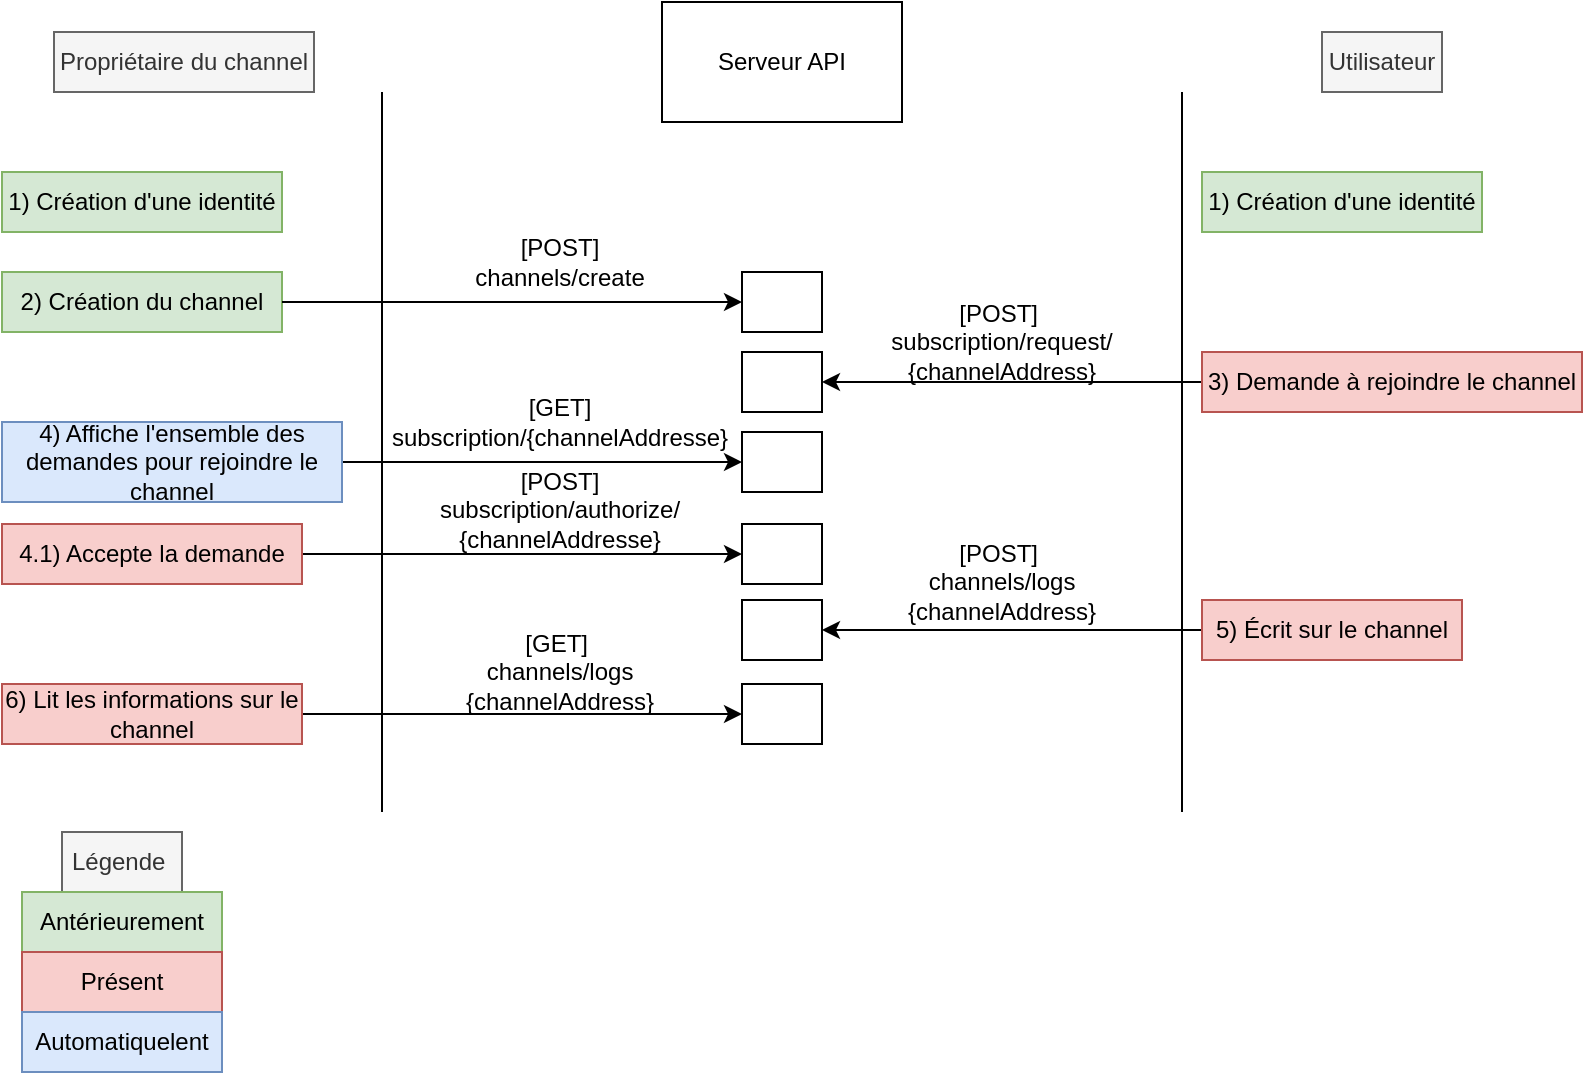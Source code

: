 <mxfile version="20.1.3" type="github">
  <diagram id="--iaB-y_NHMg3qrDVLHC" name="Page-1">
    <mxGraphModel dx="1422" dy="762" grid="1" gridSize="10" guides="1" tooltips="1" connect="1" arrows="1" fold="1" page="1" pageScale="1" pageWidth="827" pageHeight="600" math="0" shadow="0">
      <root>
        <mxCell id="0" />
        <mxCell id="1" parent="0" />
        <mxCell id="Yeih-XUbQKEbiGGxzSD3-2" value="Propriétaire du channel" style="text;html=1;strokeColor=#666666;fillColor=#f5f5f5;align=center;verticalAlign=middle;whiteSpace=wrap;rounded=0;fontColor=#333333;" vertex="1" parent="1">
          <mxGeometry x="27" y="15" width="130" height="30" as="geometry" />
        </mxCell>
        <mxCell id="Yeih-XUbQKEbiGGxzSD3-3" value="Utilisateur" style="text;html=1;strokeColor=#666666;fillColor=#f5f5f5;align=center;verticalAlign=middle;whiteSpace=wrap;rounded=0;fontColor=#333333;" vertex="1" parent="1">
          <mxGeometry x="661" y="15" width="60" height="30" as="geometry" />
        </mxCell>
        <mxCell id="Yeih-XUbQKEbiGGxzSD3-4" value="Serveur API" style="rounded=0;whiteSpace=wrap;html=1;" vertex="1" parent="1">
          <mxGeometry x="331" width="120" height="60" as="geometry" />
        </mxCell>
        <mxCell id="Yeih-XUbQKEbiGGxzSD3-5" value="" style="endArrow=none;html=1;rounded=0;" edge="1" parent="1">
          <mxGeometry width="50" height="50" relative="1" as="geometry">
            <mxPoint x="191" y="405" as="sourcePoint" />
            <mxPoint x="191" y="45" as="targetPoint" />
          </mxGeometry>
        </mxCell>
        <mxCell id="Yeih-XUbQKEbiGGxzSD3-6" value="" style="endArrow=none;html=1;rounded=0;" edge="1" parent="1">
          <mxGeometry width="50" height="50" relative="1" as="geometry">
            <mxPoint x="591" y="405" as="sourcePoint" />
            <mxPoint x="591" y="45" as="targetPoint" />
          </mxGeometry>
        </mxCell>
        <mxCell id="Yeih-XUbQKEbiGGxzSD3-7" value="1) Création d&#39;une identité" style="text;html=1;align=center;verticalAlign=middle;whiteSpace=wrap;rounded=0;fillColor=#d5e8d4;strokeColor=#82b366;" vertex="1" parent="1">
          <mxGeometry x="1" y="85" width="140" height="30" as="geometry" />
        </mxCell>
        <mxCell id="Yeih-XUbQKEbiGGxzSD3-8" value="1) Création d&#39;une identité" style="text;html=1;align=center;verticalAlign=middle;whiteSpace=wrap;rounded=0;fillColor=#d5e8d4;strokeColor=#82b366;" vertex="1" parent="1">
          <mxGeometry x="601" y="85" width="140" height="30" as="geometry" />
        </mxCell>
        <mxCell id="Yeih-XUbQKEbiGGxzSD3-9" value="2) Création du channel" style="text;html=1;align=center;verticalAlign=middle;whiteSpace=wrap;rounded=0;fillColor=#d5e8d4;strokeColor=#82b366;" vertex="1" parent="1">
          <mxGeometry x="1" y="135" width="140" height="30" as="geometry" />
        </mxCell>
        <mxCell id="Yeih-XUbQKEbiGGxzSD3-10" value="" style="rounded=0;whiteSpace=wrap;html=1;" vertex="1" parent="1">
          <mxGeometry x="371" y="135" width="40" height="30" as="geometry" />
        </mxCell>
        <mxCell id="Yeih-XUbQKEbiGGxzSD3-11" value="" style="endArrow=classic;html=1;rounded=0;entryX=0;entryY=0.5;entryDx=0;entryDy=0;exitX=1;exitY=0.5;exitDx=0;exitDy=0;" edge="1" parent="1" source="Yeih-XUbQKEbiGGxzSD3-9" target="Yeih-XUbQKEbiGGxzSD3-10">
          <mxGeometry width="50" height="50" relative="1" as="geometry">
            <mxPoint x="381" y="355" as="sourcePoint" />
            <mxPoint x="431" y="305" as="targetPoint" />
          </mxGeometry>
        </mxCell>
        <mxCell id="Yeih-XUbQKEbiGGxzSD3-12" value="[POST] channels/create" style="text;html=1;strokeColor=none;fillColor=none;align=center;verticalAlign=middle;whiteSpace=wrap;rounded=0;" vertex="1" parent="1">
          <mxGeometry x="250" y="115" width="60" height="30" as="geometry" />
        </mxCell>
        <mxCell id="Yeih-XUbQKEbiGGxzSD3-13" value="Légende&amp;nbsp;" style="text;html=1;strokeColor=#666666;fillColor=#f5f5f5;align=center;verticalAlign=middle;whiteSpace=wrap;rounded=0;fontColor=#333333;" vertex="1" parent="1">
          <mxGeometry x="31" y="415" width="60" height="30" as="geometry" />
        </mxCell>
        <mxCell id="Yeih-XUbQKEbiGGxzSD3-14" value="Antérieurement" style="rounded=0;whiteSpace=wrap;html=1;fillColor=#d5e8d4;strokeColor=#82b366;" vertex="1" parent="1">
          <mxGeometry x="11" y="445" width="100" height="30" as="geometry" />
        </mxCell>
        <mxCell id="Yeih-XUbQKEbiGGxzSD3-15" value="Présent" style="text;html=1;strokeColor=#b85450;fillColor=#f8cecc;align=center;verticalAlign=middle;whiteSpace=wrap;rounded=0;" vertex="1" parent="1">
          <mxGeometry x="11" y="475" width="100" height="30" as="geometry" />
        </mxCell>
        <mxCell id="Yeih-XUbQKEbiGGxzSD3-16" value="Automatiquelent" style="text;html=1;strokeColor=#6c8ebf;fillColor=#dae8fc;align=center;verticalAlign=middle;whiteSpace=wrap;rounded=0;" vertex="1" parent="1">
          <mxGeometry x="11" y="505" width="100" height="30" as="geometry" />
        </mxCell>
        <mxCell id="Yeih-XUbQKEbiGGxzSD3-21" style="edgeStyle=orthogonalEdgeStyle;rounded=0;orthogonalLoop=1;jettySize=auto;html=1;entryX=1;entryY=0.5;entryDx=0;entryDy=0;" edge="1" parent="1" source="Yeih-XUbQKEbiGGxzSD3-19" target="Yeih-XUbQKEbiGGxzSD3-20">
          <mxGeometry relative="1" as="geometry" />
        </mxCell>
        <mxCell id="Yeih-XUbQKEbiGGxzSD3-19" value="3) Demande à rejoindre le channel" style="text;html=1;strokeColor=#b85450;fillColor=#f8cecc;align=center;verticalAlign=middle;whiteSpace=wrap;rounded=0;" vertex="1" parent="1">
          <mxGeometry x="601" y="175" width="190" height="30" as="geometry" />
        </mxCell>
        <mxCell id="Yeih-XUbQKEbiGGxzSD3-20" value="" style="rounded=0;whiteSpace=wrap;html=1;" vertex="1" parent="1">
          <mxGeometry x="371" y="175" width="40" height="30" as="geometry" />
        </mxCell>
        <mxCell id="Yeih-XUbQKEbiGGxzSD3-27" style="edgeStyle=orthogonalEdgeStyle;rounded=0;orthogonalLoop=1;jettySize=auto;html=1;entryX=0;entryY=0.5;entryDx=0;entryDy=0;" edge="1" parent="1" source="Yeih-XUbQKEbiGGxzSD3-23" target="Yeih-XUbQKEbiGGxzSD3-26">
          <mxGeometry relative="1" as="geometry" />
        </mxCell>
        <mxCell id="Yeih-XUbQKEbiGGxzSD3-23" value="4) Affiche l&#39;ensemble des demandes pour rejoindre le channel" style="text;html=1;strokeColor=#6c8ebf;fillColor=#dae8fc;align=center;verticalAlign=middle;whiteSpace=wrap;rounded=0;" vertex="1" parent="1">
          <mxGeometry x="1" y="210" width="170" height="40" as="geometry" />
        </mxCell>
        <mxCell id="Yeih-XUbQKEbiGGxzSD3-25" value="[POST]&amp;nbsp; subscription/request/&lt;br&gt;{channelAddress}" style="text;html=1;strokeColor=none;fillColor=none;align=center;verticalAlign=middle;whiteSpace=wrap;rounded=0;" vertex="1" parent="1">
          <mxGeometry x="471" y="155" width="60" height="30" as="geometry" />
        </mxCell>
        <mxCell id="Yeih-XUbQKEbiGGxzSD3-26" value="" style="rounded=0;whiteSpace=wrap;html=1;" vertex="1" parent="1">
          <mxGeometry x="371" y="215" width="40" height="30" as="geometry" />
        </mxCell>
        <mxCell id="Yeih-XUbQKEbiGGxzSD3-28" value="[GET] subscription/{channelAddresse}" style="text;html=1;strokeColor=none;fillColor=none;align=center;verticalAlign=middle;whiteSpace=wrap;rounded=0;" vertex="1" parent="1">
          <mxGeometry x="250" y="195" width="60" height="30" as="geometry" />
        </mxCell>
        <mxCell id="Yeih-XUbQKEbiGGxzSD3-32" style="edgeStyle=orthogonalEdgeStyle;rounded=0;orthogonalLoop=1;jettySize=auto;html=1;" edge="1" parent="1" source="Yeih-XUbQKEbiGGxzSD3-30" target="Yeih-XUbQKEbiGGxzSD3-31">
          <mxGeometry relative="1" as="geometry" />
        </mxCell>
        <mxCell id="Yeih-XUbQKEbiGGxzSD3-30" value="4.1) Accepte la demande" style="text;html=1;strokeColor=#b85450;fillColor=#f8cecc;align=center;verticalAlign=middle;whiteSpace=wrap;rounded=0;" vertex="1" parent="1">
          <mxGeometry x="1" y="261" width="150" height="30" as="geometry" />
        </mxCell>
        <mxCell id="Yeih-XUbQKEbiGGxzSD3-31" value="" style="rounded=0;whiteSpace=wrap;html=1;" vertex="1" parent="1">
          <mxGeometry x="371" y="261" width="40" height="30" as="geometry" />
        </mxCell>
        <mxCell id="Yeih-XUbQKEbiGGxzSD3-33" value="[POST] subscription/authorize/&lt;br&gt;{channelAddresse}" style="text;html=1;strokeColor=none;fillColor=none;align=center;verticalAlign=middle;whiteSpace=wrap;rounded=0;" vertex="1" parent="1">
          <mxGeometry x="250" y="239" width="60" height="30" as="geometry" />
        </mxCell>
        <mxCell id="Yeih-XUbQKEbiGGxzSD3-36" style="edgeStyle=orthogonalEdgeStyle;rounded=0;orthogonalLoop=1;jettySize=auto;html=1;entryX=1;entryY=0.5;entryDx=0;entryDy=0;" edge="1" parent="1" source="Yeih-XUbQKEbiGGxzSD3-34" target="Yeih-XUbQKEbiGGxzSD3-35">
          <mxGeometry relative="1" as="geometry" />
        </mxCell>
        <mxCell id="Yeih-XUbQKEbiGGxzSD3-34" value="5) Écrit sur le channel" style="text;html=1;strokeColor=#b85450;fillColor=#f8cecc;align=center;verticalAlign=middle;whiteSpace=wrap;rounded=0;" vertex="1" parent="1">
          <mxGeometry x="601" y="299" width="130" height="30" as="geometry" />
        </mxCell>
        <mxCell id="Yeih-XUbQKEbiGGxzSD3-35" value="" style="rounded=0;whiteSpace=wrap;html=1;" vertex="1" parent="1">
          <mxGeometry x="371" y="299" width="40" height="30" as="geometry" />
        </mxCell>
        <mxCell id="Yeih-XUbQKEbiGGxzSD3-37" value="" style="rounded=0;whiteSpace=wrap;html=1;" vertex="1" parent="1">
          <mxGeometry x="371" y="341" width="40" height="30" as="geometry" />
        </mxCell>
        <mxCell id="Yeih-XUbQKEbiGGxzSD3-39" style="edgeStyle=orthogonalEdgeStyle;rounded=0;orthogonalLoop=1;jettySize=auto;html=1;entryX=0;entryY=0.5;entryDx=0;entryDy=0;" edge="1" parent="1" source="Yeih-XUbQKEbiGGxzSD3-38" target="Yeih-XUbQKEbiGGxzSD3-37">
          <mxGeometry relative="1" as="geometry" />
        </mxCell>
        <mxCell id="Yeih-XUbQKEbiGGxzSD3-38" value="6) Lit les informations sur le channel" style="text;html=1;strokeColor=#b85450;fillColor=#f8cecc;align=center;verticalAlign=middle;whiteSpace=wrap;rounded=0;" vertex="1" parent="1">
          <mxGeometry x="1" y="341" width="150" height="30" as="geometry" />
        </mxCell>
        <mxCell id="Yeih-XUbQKEbiGGxzSD3-40" value="[POST]&amp;nbsp; channels/logs&lt;br&gt;{channelAddress}" style="text;html=1;strokeColor=none;fillColor=none;align=center;verticalAlign=middle;whiteSpace=wrap;rounded=0;" vertex="1" parent="1">
          <mxGeometry x="471" y="275" width="60" height="30" as="geometry" />
        </mxCell>
        <mxCell id="Yeih-XUbQKEbiGGxzSD3-41" value="[GET]&amp;nbsp; channels/logs&lt;br&gt;{channelAddress}" style="text;html=1;strokeColor=none;fillColor=none;align=center;verticalAlign=middle;whiteSpace=wrap;rounded=0;" vertex="1" parent="1">
          <mxGeometry x="250" y="320" width="60" height="30" as="geometry" />
        </mxCell>
      </root>
    </mxGraphModel>
  </diagram>
</mxfile>
